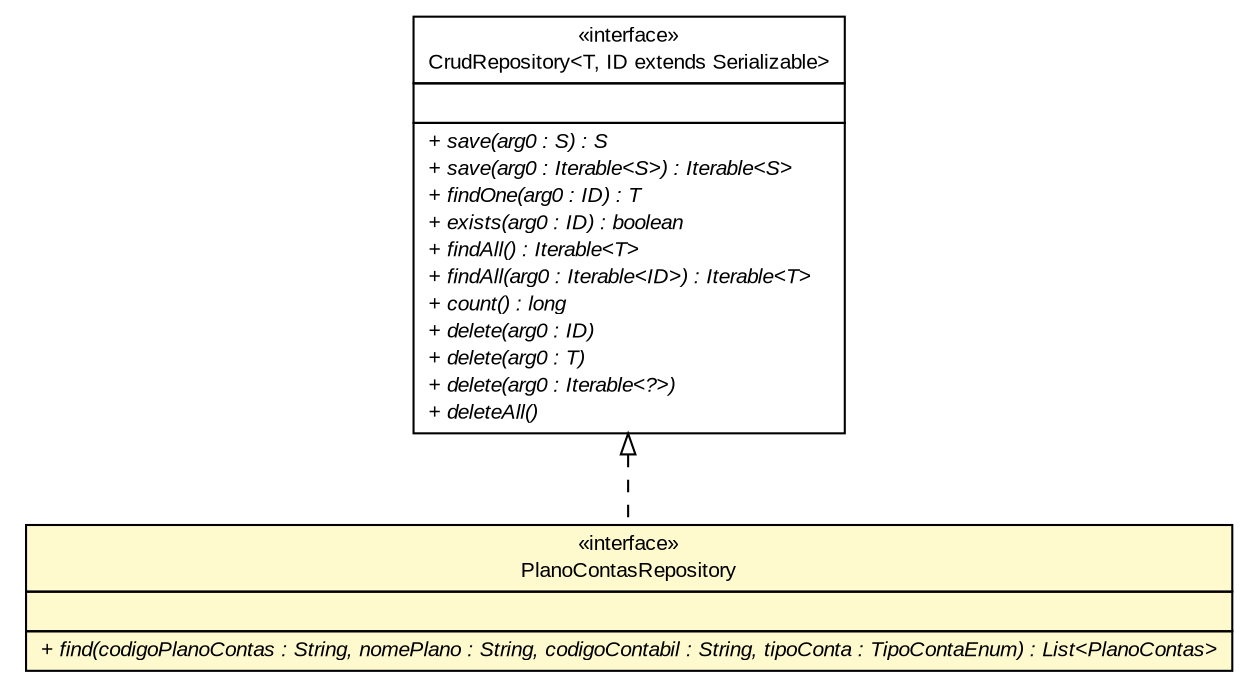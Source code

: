 #!/usr/local/bin/dot
#
# Class diagram 
# Generated by UMLGraph version R5_6 (http://www.umlgraph.org/)
#

digraph G {
	edge [fontname="arial",fontsize=10,labelfontname="arial",labelfontsize=10];
	node [fontname="arial",fontsize=10,shape=plaintext];
	nodesep=0.25;
	ranksep=0.5;
	// br.gov.to.sefaz.arr.parametros.persistence.repository.PlanoContasRepository
	c2143 [label=<<table title="br.gov.to.sefaz.arr.parametros.persistence.repository.PlanoContasRepository" border="0" cellborder="1" cellspacing="0" cellpadding="2" port="p" bgcolor="lemonChiffon" href="./PlanoContasRepository.html">
		<tr><td><table border="0" cellspacing="0" cellpadding="1">
<tr><td align="center" balign="center"> &#171;interface&#187; </td></tr>
<tr><td align="center" balign="center"> PlanoContasRepository </td></tr>
		</table></td></tr>
		<tr><td><table border="0" cellspacing="0" cellpadding="1">
<tr><td align="left" balign="left">  </td></tr>
		</table></td></tr>
		<tr><td><table border="0" cellspacing="0" cellpadding="1">
<tr><td align="left" balign="left"><font face="arial italic" point-size="10.0"> + find(codigoPlanoContas : String, nomePlano : String, codigoContabil : String, tipoConta : TipoContaEnum) : List&lt;PlanoContas&gt; </font></td></tr>
		</table></td></tr>
		</table>>, URL="./PlanoContasRepository.html", fontname="arial", fontcolor="black", fontsize=10.0];
	//br.gov.to.sefaz.arr.parametros.persistence.repository.PlanoContasRepository implements org.springframework.data.repository.CrudRepository<T, ID extends java.io.Serializable>
	c2147:p -> c2143:p [dir=back,arrowtail=empty,style=dashed];
	// org.springframework.data.repository.CrudRepository<T, ID extends java.io.Serializable>
	c2147 [label=<<table title="org.springframework.data.repository.CrudRepository" border="0" cellborder="1" cellspacing="0" cellpadding="2" port="p" href="http://java.sun.com/j2se/1.4.2/docs/api/org/springframework/data/repository/CrudRepository.html">
		<tr><td><table border="0" cellspacing="0" cellpadding="1">
<tr><td align="center" balign="center"> &#171;interface&#187; </td></tr>
<tr><td align="center" balign="center"> CrudRepository&lt;T, ID extends Serializable&gt; </td></tr>
		</table></td></tr>
		<tr><td><table border="0" cellspacing="0" cellpadding="1">
<tr><td align="left" balign="left">  </td></tr>
		</table></td></tr>
		<tr><td><table border="0" cellspacing="0" cellpadding="1">
<tr><td align="left" balign="left"><font face="arial italic" point-size="10.0"> + save(arg0 : S) : S </font></td></tr>
<tr><td align="left" balign="left"><font face="arial italic" point-size="10.0"> + save(arg0 : Iterable&lt;S&gt;) : Iterable&lt;S&gt; </font></td></tr>
<tr><td align="left" balign="left"><font face="arial italic" point-size="10.0"> + findOne(arg0 : ID) : T </font></td></tr>
<tr><td align="left" balign="left"><font face="arial italic" point-size="10.0"> + exists(arg0 : ID) : boolean </font></td></tr>
<tr><td align="left" balign="left"><font face="arial italic" point-size="10.0"> + findAll() : Iterable&lt;T&gt; </font></td></tr>
<tr><td align="left" balign="left"><font face="arial italic" point-size="10.0"> + findAll(arg0 : Iterable&lt;ID&gt;) : Iterable&lt;T&gt; </font></td></tr>
<tr><td align="left" balign="left"><font face="arial italic" point-size="10.0"> + count() : long </font></td></tr>
<tr><td align="left" balign="left"><font face="arial italic" point-size="10.0"> + delete(arg0 : ID) </font></td></tr>
<tr><td align="left" balign="left"><font face="arial italic" point-size="10.0"> + delete(arg0 : T) </font></td></tr>
<tr><td align="left" balign="left"><font face="arial italic" point-size="10.0"> + delete(arg0 : Iterable&lt;?&gt;) </font></td></tr>
<tr><td align="left" balign="left"><font face="arial italic" point-size="10.0"> + deleteAll() </font></td></tr>
		</table></td></tr>
		</table>>, URL="http://java.sun.com/j2se/1.4.2/docs/api/org/springframework/data/repository/CrudRepository.html", fontname="arial", fontcolor="black", fontsize=10.0];
}

